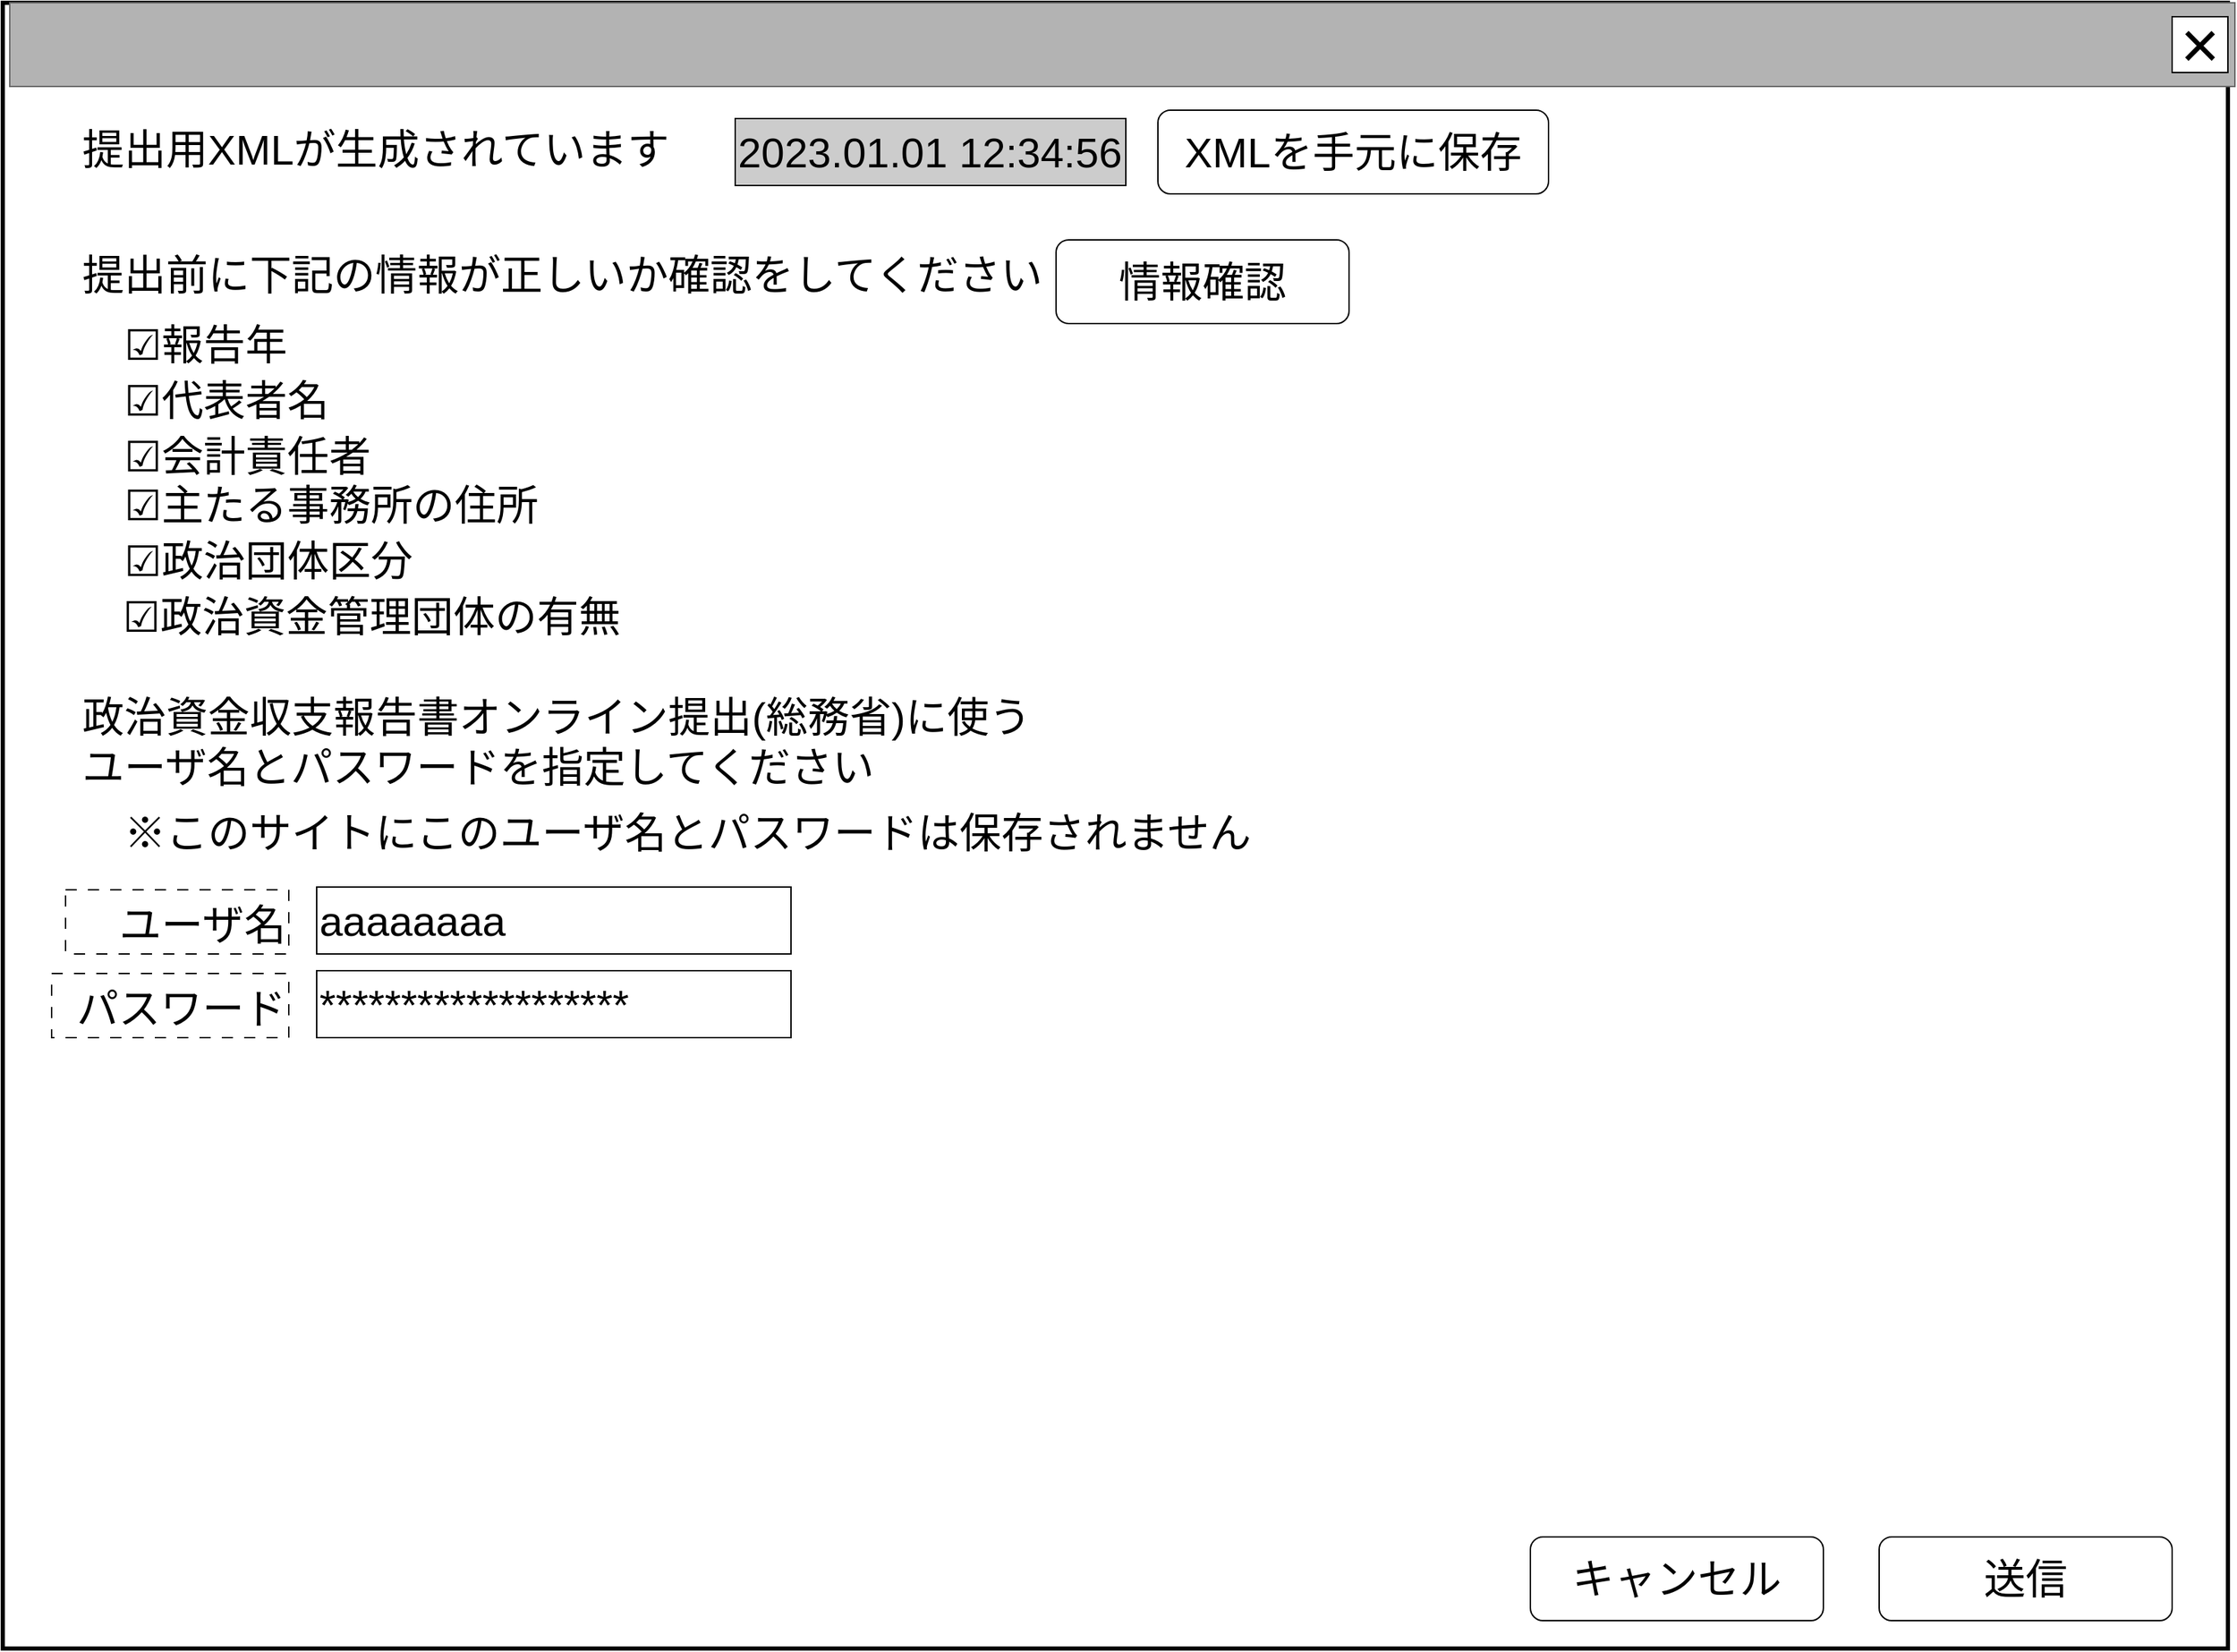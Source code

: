 <mxfile version="23.0.2" type="device">
  <diagram name="ページ1" id="LE8fIzdrHe0wcv1LTvfw">
    <mxGraphModel dx="2466" dy="1718" grid="1" gridSize="10" guides="1" tooltips="1" connect="1" arrows="1" fold="1" page="1" pageScale="1" pageWidth="1600" pageHeight="1200" math="0" shadow="0">
      <root>
        <mxCell id="0" />
        <mxCell id="cFaB45KztUIKXS-_cTrr-4" value="背景" style="locked=1;" parent="0" visible="0" />
        <mxCell id="cFaB45KztUIKXS-_cTrr-5" value="" style="rounded=0;whiteSpace=wrap;html=1;strokeWidth=3;" parent="cFaB45KztUIKXS-_cTrr-4" vertex="1">
          <mxGeometry x="1" y="1" width="1595" height="1180" as="geometry" />
        </mxCell>
        <mxCell id="cFaB45KztUIKXS-_cTrr-6" value="" style="rounded=0;whiteSpace=wrap;html=1;fillColor=#B3B3B3;fontColor=#333333;strokeColor=#666666;" parent="cFaB45KztUIKXS-_cTrr-4" vertex="1">
          <mxGeometry width="1595" height="60" as="geometry" />
        </mxCell>
        <mxCell id="cFaB45KztUIKXS-_cTrr-7" value="&lt;font style=&quot;font-size: 48px;&quot;&gt;×&lt;/font&gt;" style="rounded=0;whiteSpace=wrap;html=1;" parent="cFaB45KztUIKXS-_cTrr-4" vertex="1">
          <mxGeometry x="1550" y="10" width="40" height="40" as="geometry" />
        </mxCell>
        <mxCell id="cFaB45KztUIKXS-_cTrr-8" value="" style="rounded=0;whiteSpace=wrap;html=1;" parent="cFaB45KztUIKXS-_cTrr-4" vertex="1">
          <mxGeometry x="830" y="670" width="120" height="60" as="geometry" />
        </mxCell>
        <mxCell id="cFaB45KztUIKXS-_cTrr-9" value="ウインドウ" style="locked=1;" parent="0" />
        <mxCell id="cFaB45KztUIKXS-_cTrr-10" value="" style="rounded=0;whiteSpace=wrap;html=1;strokeWidth=3;" parent="cFaB45KztUIKXS-_cTrr-9" vertex="1">
          <mxGeometry x="-5" width="1595" height="1180" as="geometry" />
        </mxCell>
        <mxCell id="cFaB45KztUIKXS-_cTrr-11" value="" style="rounded=0;whiteSpace=wrap;html=1;fillColor=#B3B3B3;fontColor=#333333;strokeColor=#666666;" parent="cFaB45KztUIKXS-_cTrr-9" vertex="1">
          <mxGeometry width="1595" height="60" as="geometry" />
        </mxCell>
        <mxCell id="cFaB45KztUIKXS-_cTrr-12" value="&lt;font style=&quot;font-size: 48px;&quot;&gt;×&lt;/font&gt;" style="rounded=0;whiteSpace=wrap;html=1;" parent="cFaB45KztUIKXS-_cTrr-9" vertex="1">
          <mxGeometry x="1550" y="10" width="40" height="40" as="geometry" />
        </mxCell>
        <mxCell id="cFaB45KztUIKXS-_cTrr-14" value="名称未設定レイヤ" style="" parent="0" />
        <mxCell id="HvR4dSRWBfD3urc1JDpB-6" value="&lt;font style=&quot;font-size: 30px;&quot;&gt;提出用XMLが生成されています&lt;/font&gt;" style="text;html=1;strokeColor=none;fillColor=none;align=left;verticalAlign=middle;whiteSpace=wrap;rounded=0;" parent="cFaB45KztUIKXS-_cTrr-14" vertex="1">
          <mxGeometry x="50" y="90" width="470" height="30" as="geometry" />
        </mxCell>
        <mxCell id="HvR4dSRWBfD3urc1JDpB-7" value="&lt;span style=&quot;font-size: 30px;&quot;&gt;2023.01.01 12:34:56&lt;/span&gt;" style="rounded=0;whiteSpace=wrap;html=1;align=left;fillColor=#CCCCCC;" parent="cFaB45KztUIKXS-_cTrr-14" vertex="1">
          <mxGeometry x="520" y="83" width="280" height="48" as="geometry" />
        </mxCell>
        <mxCell id="HvR4dSRWBfD3urc1JDpB-8" value="&lt;font style=&quot;font-size: 30px;&quot;&gt;提出前に下記の情報が正しいか確認をしてください&lt;/font&gt;" style="text;html=1;strokeColor=none;fillColor=none;align=left;verticalAlign=middle;whiteSpace=wrap;rounded=0;" parent="cFaB45KztUIKXS-_cTrr-14" vertex="1">
          <mxGeometry x="50" y="180" width="750" height="30" as="geometry" />
        </mxCell>
        <mxCell id="HvR4dSRWBfD3urc1JDpB-9" value="&lt;font style=&quot;font-size: 30px;&quot;&gt;☑報告年&lt;/font&gt;" style="text;html=1;strokeColor=none;fillColor=none;align=left;verticalAlign=middle;whiteSpace=wrap;rounded=0;" parent="cFaB45KztUIKXS-_cTrr-14" vertex="1">
          <mxGeometry x="80" y="230" width="750" height="30" as="geometry" />
        </mxCell>
        <mxCell id="HvR4dSRWBfD3urc1JDpB-10" value="&lt;font style=&quot;font-size: 30px;&quot;&gt;☑代表者名&lt;/font&gt;" style="text;html=1;strokeColor=none;fillColor=none;align=left;verticalAlign=middle;whiteSpace=wrap;rounded=0;" parent="cFaB45KztUIKXS-_cTrr-14" vertex="1">
          <mxGeometry x="80" y="270" width="750" height="30" as="geometry" />
        </mxCell>
        <mxCell id="HvR4dSRWBfD3urc1JDpB-11" value="&lt;span style=&quot;font-size: 30px;&quot;&gt;☑会計責任者&lt;/span&gt;" style="text;html=1;strokeColor=none;fillColor=none;align=left;verticalAlign=middle;whiteSpace=wrap;rounded=0;" parent="cFaB45KztUIKXS-_cTrr-14" vertex="1">
          <mxGeometry x="80" y="310" width="750" height="30" as="geometry" />
        </mxCell>
        <mxCell id="HvR4dSRWBfD3urc1JDpB-12" value="&lt;font style=&quot;font-size: 30px;&quot;&gt;☑主たる事務所の住所&lt;/font&gt;" style="text;html=1;strokeColor=none;fillColor=none;align=left;verticalAlign=middle;whiteSpace=wrap;rounded=0;" parent="cFaB45KztUIKXS-_cTrr-14" vertex="1">
          <mxGeometry x="80" y="345" width="750" height="30" as="geometry" />
        </mxCell>
        <mxCell id="HvR4dSRWBfD3urc1JDpB-13" value="&lt;font style=&quot;font-size: 30px;&quot;&gt;☑政治団体区分&lt;/font&gt;" style="text;html=1;strokeColor=none;fillColor=none;align=left;verticalAlign=middle;whiteSpace=wrap;rounded=0;" parent="cFaB45KztUIKXS-_cTrr-14" vertex="1">
          <mxGeometry x="80" y="385" width="750" height="30" as="geometry" />
        </mxCell>
        <mxCell id="HvR4dSRWBfD3urc1JDpB-14" value="&lt;span style=&quot;font-size: 30px;&quot;&gt;☑政治資金管理団体の有無&lt;/span&gt;" style="text;html=1;strokeColor=none;fillColor=none;align=left;verticalAlign=middle;whiteSpace=wrap;rounded=0;" parent="cFaB45KztUIKXS-_cTrr-14" vertex="1">
          <mxGeometry x="79" y="425" width="750" height="30" as="geometry" />
        </mxCell>
        <mxCell id="HvR4dSRWBfD3urc1JDpB-15" value="&lt;span style=&quot;font-size: 30px;&quot;&gt;送信&lt;/span&gt;" style="rounded=1;whiteSpace=wrap;html=1;" parent="cFaB45KztUIKXS-_cTrr-14" vertex="1">
          <mxGeometry x="1340" y="1100" width="210" height="60" as="geometry" />
        </mxCell>
        <mxCell id="HvR4dSRWBfD3urc1JDpB-16" value="&lt;span style=&quot;font-size: 30px;&quot;&gt;キャンセル&lt;/span&gt;" style="rounded=1;whiteSpace=wrap;html=1;" parent="cFaB45KztUIKXS-_cTrr-14" vertex="1">
          <mxGeometry x="1090" y="1100" width="210" height="60" as="geometry" />
        </mxCell>
        <mxCell id="HvR4dSRWBfD3urc1JDpB-17" value="&lt;span style=&quot;font-size: 30px;&quot;&gt;ユーザ名&lt;/span&gt;" style="rounded=0;whiteSpace=wrap;html=1;align=right;dashed=1;dashPattern=8 8;verticalAlign=bottom;" parent="cFaB45KztUIKXS-_cTrr-14" vertex="1">
          <mxGeometry x="40" y="636" width="160" height="46" as="geometry" />
        </mxCell>
        <mxCell id="HvR4dSRWBfD3urc1JDpB-18" value="&lt;span style=&quot;font-size: 30px;&quot;&gt;aaaaaaaa&lt;/span&gt;" style="rounded=0;whiteSpace=wrap;html=1;align=left;" parent="cFaB45KztUIKXS-_cTrr-14" vertex="1">
          <mxGeometry x="220" y="634" width="340" height="48" as="geometry" />
        </mxCell>
        <mxCell id="HvR4dSRWBfD3urc1JDpB-19" value="&lt;span style=&quot;font-size: 30px;&quot;&gt;パスワード&lt;/span&gt;" style="rounded=0;whiteSpace=wrap;html=1;align=right;dashed=1;dashPattern=8 8;verticalAlign=bottom;" parent="cFaB45KztUIKXS-_cTrr-14" vertex="1">
          <mxGeometry x="30" y="696" width="170" height="46" as="geometry" />
        </mxCell>
        <mxCell id="HvR4dSRWBfD3urc1JDpB-20" value="&lt;span style=&quot;font-size: 30px;&quot;&gt;*******************&lt;/span&gt;" style="rounded=0;whiteSpace=wrap;html=1;align=left;" parent="cFaB45KztUIKXS-_cTrr-14" vertex="1">
          <mxGeometry x="220" y="694" width="340" height="48" as="geometry" />
        </mxCell>
        <mxCell id="HvR4dSRWBfD3urc1JDpB-21" value="&lt;font style=&quot;font-size: 30px;&quot;&gt;政治資金収支報告書オンライン提出(総務省)に使う&lt;br&gt;ユーザ名とパスワードを指定してください&lt;/font&gt;" style="text;html=1;strokeColor=none;fillColor=none;align=left;verticalAlign=middle;whiteSpace=wrap;rounded=0;" parent="cFaB45KztUIKXS-_cTrr-14" vertex="1">
          <mxGeometry x="50" y="490" width="750" height="80" as="geometry" />
        </mxCell>
        <mxCell id="HvR4dSRWBfD3urc1JDpB-23" value="&lt;font style=&quot;font-size: 30px;&quot;&gt;※このサイトにこのユーザ名とパスワードは保存されません&lt;/font&gt;" style="text;html=1;strokeColor=none;fillColor=none;align=left;verticalAlign=middle;whiteSpace=wrap;rounded=0;" parent="cFaB45KztUIKXS-_cTrr-14" vertex="1">
          <mxGeometry x="80" y="580" width="840" height="30" as="geometry" />
        </mxCell>
        <mxCell id="HvR4dSRWBfD3urc1JDpB-24" value="&lt;span style=&quot;font-size: 30px;&quot;&gt;情報確認&lt;/span&gt;" style="rounded=1;whiteSpace=wrap;html=1;" parent="cFaB45KztUIKXS-_cTrr-14" vertex="1">
          <mxGeometry x="750" y="170" width="210" height="60" as="geometry" />
        </mxCell>
        <mxCell id="F9iB_r5FRB9_6duXlGvd-1" value="&lt;font style=&quot;font-size: 30px;&quot;&gt;XMLを手元に保存&lt;/font&gt;" style="rounded=1;whiteSpace=wrap;html=1;" vertex="1" parent="cFaB45KztUIKXS-_cTrr-14">
          <mxGeometry x="823" y="77" width="280" height="60" as="geometry" />
        </mxCell>
      </root>
    </mxGraphModel>
  </diagram>
</mxfile>
